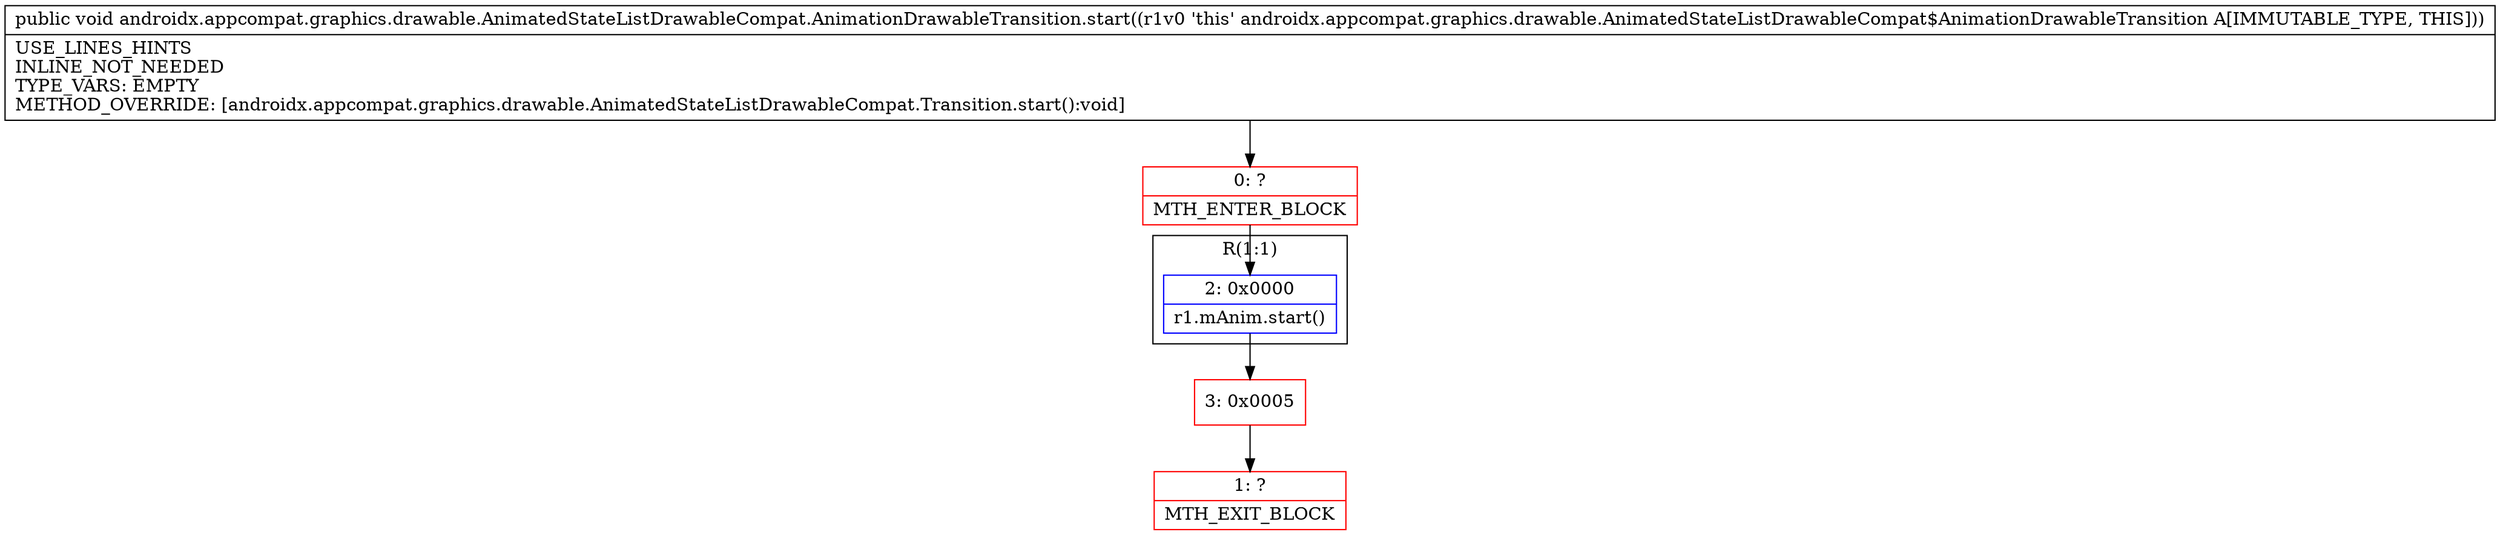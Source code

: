 digraph "CFG forandroidx.appcompat.graphics.drawable.AnimatedStateListDrawableCompat.AnimationDrawableTransition.start()V" {
subgraph cluster_Region_328049476 {
label = "R(1:1)";
node [shape=record,color=blue];
Node_2 [shape=record,label="{2\:\ 0x0000|r1.mAnim.start()\l}"];
}
Node_0 [shape=record,color=red,label="{0\:\ ?|MTH_ENTER_BLOCK\l}"];
Node_3 [shape=record,color=red,label="{3\:\ 0x0005}"];
Node_1 [shape=record,color=red,label="{1\:\ ?|MTH_EXIT_BLOCK\l}"];
MethodNode[shape=record,label="{public void androidx.appcompat.graphics.drawable.AnimatedStateListDrawableCompat.AnimationDrawableTransition.start((r1v0 'this' androidx.appcompat.graphics.drawable.AnimatedStateListDrawableCompat$AnimationDrawableTransition A[IMMUTABLE_TYPE, THIS]))  | USE_LINES_HINTS\lINLINE_NOT_NEEDED\lTYPE_VARS: EMPTY\lMETHOD_OVERRIDE: [androidx.appcompat.graphics.drawable.AnimatedStateListDrawableCompat.Transition.start():void]\l}"];
MethodNode -> Node_0;Node_2 -> Node_3;
Node_0 -> Node_2;
Node_3 -> Node_1;
}

